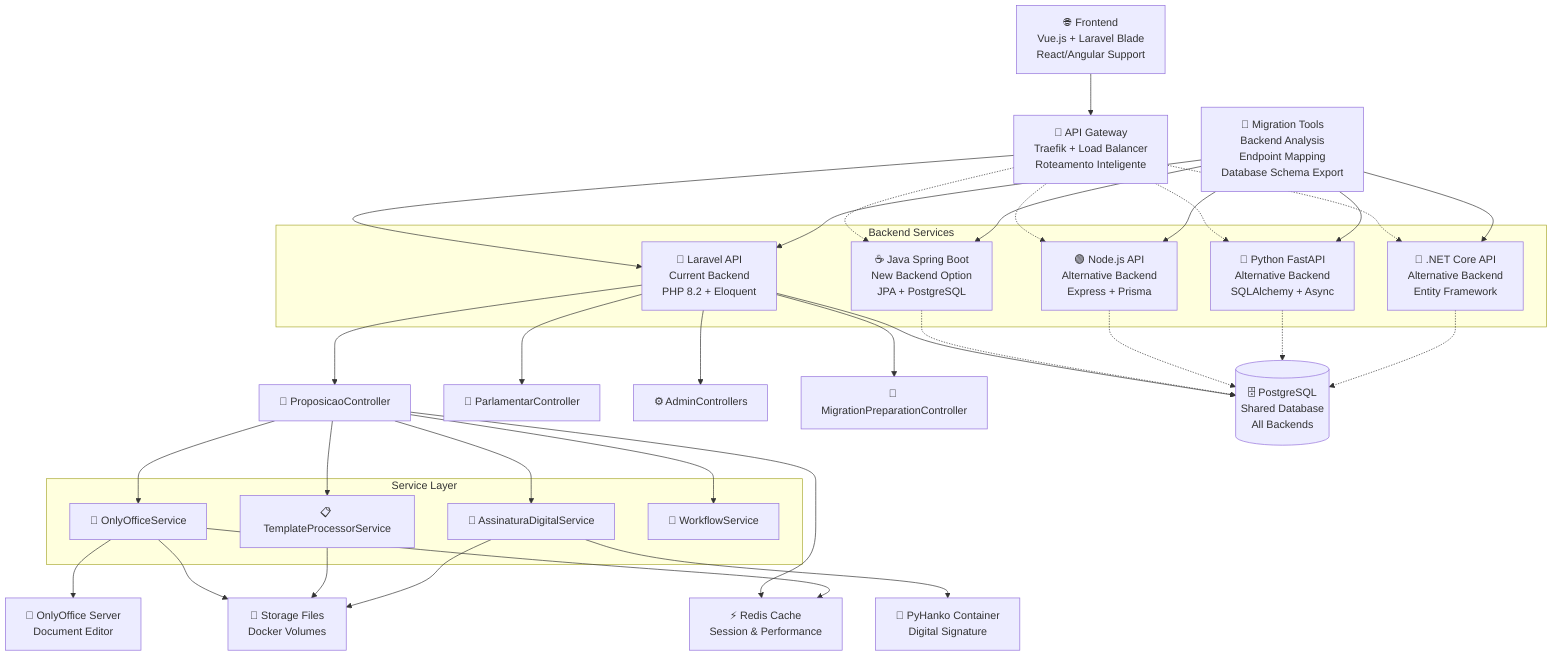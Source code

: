 graph TB
    %% Frontend Layer
    FRONTEND["🌐 Frontend<br/>Vue.js + Laravel Blade<br/>React/Angular Support"]

    %% Gateway Layer
    GATEWAY["🚪 API Gateway<br/>Traefik + Load Balancer<br/>Roteamento Inteligente"]

    %% Backend Options (Current + New)
    subgraph "Backend Services"
        LARAVEL["🐘 Laravel API<br/>Current Backend<br/>PHP 8.2 + Eloquent"]
        JAVA["☕ Java Spring Boot<br/>New Backend Option<br/>JPA + PostgreSQL"]
        NODE["🟢 Node.js API<br/>Alternative Backend<br/>Express + Prisma"]
        PYTHON["🐍 Python FastAPI<br/>Alternative Backend<br/>SQLAlchemy + Async"]
        DOTNET["🔷 .NET Core API<br/>Alternative Backend<br/>Entity Framework"]
    end

    %% Migration Tools
    MIGRATION["🔄 Migration Tools<br/>Backend Analysis<br/>Endpoint Mapping<br/>Database Schema Export"]

    %% Main Controllers (Laravel Legacy)
    PC["📄 ProposicaoController"]
    PLC["👤 ParlamentarController"]
    AC["⚙️ AdminControllers"]
    MPC["🔄 MigrationPreparationController"]

    %% Services Layer
    subgraph "Service Layer"
        OOS["📝 OnlyOfficeService"]
        TPS["📋 TemplateProcessorService"]
        ADS["🔏 AssinaturaDigitalService"]
        WFS["🔄 WorkflowService"]
    end

    %% Data & Storage
    DB[("🗄️ PostgreSQL<br/>Shared Database<br/>All Backends")]
    STORAGE["📁 Storage Files<br/>Docker Volumes"]
    CACHE["⚡ Redis Cache<br/>Session & Performance"]

    %% External Services
    ONLY["📝 OnlyOffice Server<br/>Document Editor"]
    PYHANKO["🔏 PyHanko Container<br/>Digital Signature"]

    %% Network Flow
    FRONTEND --> GATEWAY
    GATEWAY --> LARAVEL
    GATEWAY -.-> JAVA
    GATEWAY -.-> NODE
    GATEWAY -.-> PYTHON
    GATEWAY -.-> DOTNET

    %% Migration Flow
    MIGRATION --> LARAVEL
    MIGRATION --> JAVA
    MIGRATION --> NODE
    MIGRATION --> PYTHON
    MIGRATION --> DOTNET

    %% Laravel Internal (Current)
    LARAVEL --> PC
    LARAVEL --> PLC
    LARAVEL --> AC
    LARAVEL --> MPC

    PC --> OOS
    PC --> TPS
    PC --> ADS
    PC --> WFS

    %% Shared Resources
    LARAVEL --> DB
    JAVA -.-> DB
    NODE -.-> DB
    PYTHON -.-> DB
    DOTNET -.-> DB

    OOS --> ONLY
    ADS --> PYHANKO

    OOS --> STORAGE
    TPS --> STORAGE
    ADS --> STORAGE

    PC --> CACHE
    OOS --> CACHE